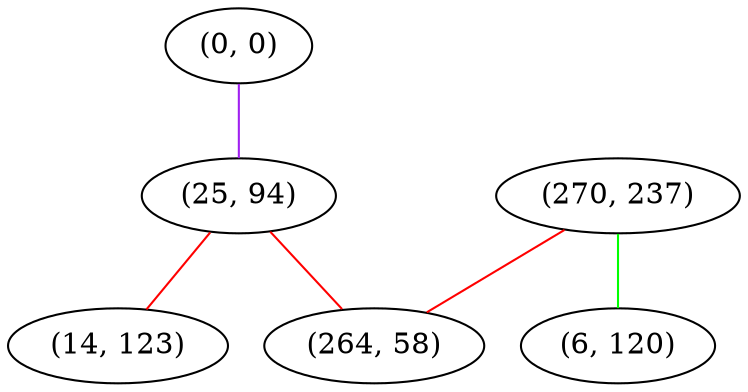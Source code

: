graph "" {
"(0, 0)";
"(25, 94)";
"(270, 237)";
"(14, 123)";
"(6, 120)";
"(264, 58)";
"(0, 0)" -- "(25, 94)"  [color=purple, key=0, weight=4];
"(25, 94)" -- "(14, 123)"  [color=red, key=0, weight=1];
"(25, 94)" -- "(264, 58)"  [color=red, key=0, weight=1];
"(270, 237)" -- "(6, 120)"  [color=green, key=0, weight=2];
"(270, 237)" -- "(264, 58)"  [color=red, key=0, weight=1];
}
